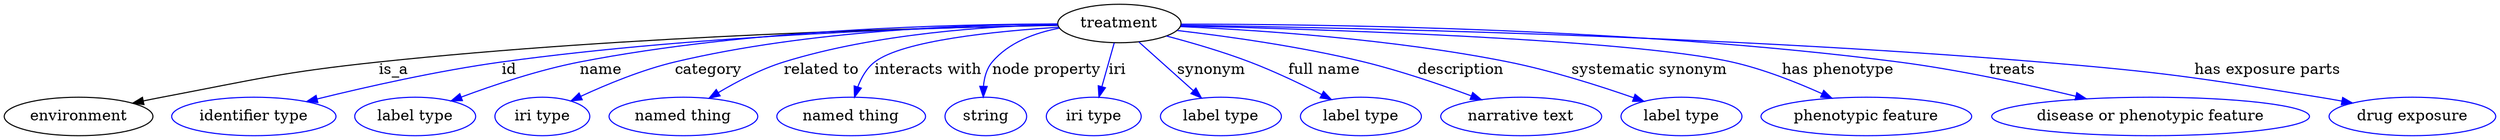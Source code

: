 digraph {
	graph [bb="0,0,1870.3,122"];
	node [label="\N"];
	treatment	 [height=0.5,
		label=treatment,
		pos="842.8,104",
		width=1.2083];
	environment	 [height=0.5,
		pos="54.803,18",
		width=1.5223];
	treatment -> environment	 [label=is_a,
		lp="305.08,61",
		pos="e,95.628,30.091 799.18,102.86 705.99,100.05 480.65,91.246 293.25,68 215.03,58.296 195.59,53.801 118.8,36 114.45,34.99 109.95,33.874 \
105.44,32.707"];
	id	 [color=blue,
		height=0.5,
		label="identifier type",
		pos="186.8,18",
		width=1.652];
	treatment -> id	 [color=blue,
		label=id,
		lp="391.25,61",
		pos="e,228.87,30.897 799.28,102.93 717.58,100.41 535.87,92.331 384.91,68 334.55,59.882 278.25,45.106 238.58,33.714",
		style=solid];
	name	 [color=blue,
		height=0.5,
		label="label type",
		pos="308.8,18",
		width=1.2425];
	treatment -> name	 [color=blue,
		label=name,
		lp="460.96,61",
		pos="e,338.79,31.548 799.49,101.5 710.95,96.163 511.97,82.904 445.49,68 411.78,60.444 375.09,46.699 348.22,35.53",
		style=solid];
	category	 [color=blue,
		height=0.5,
		label="iri type",
		pos="406.8,18",
		width=0.9834];
	treatment -> category	 [color=blue,
		label=category,
		lp="540.9,61",
		pos="e,430.82,31.638 799.65,100.94 723.61,95.271 568.86,82.383 516.61,68 489.69,60.591 461.04,47.345 439.76,36.347",
		style=solid];
	"related to"	 [color=blue,
		height=0.5,
		label="named thing",
		pos="513.8,18",
		width=1.5019];
	treatment -> "related to"	 [color=blue,
		label="related to",
		lp="624.04,61",
		pos="e,535.98,34.6 800.4,99.808 740.37,93.528 633.84,81.019 597.33,68 578.7,61.357 559.65,50.338 544.45,40.333",
		style=solid];
	"interacts with"	 [color=blue,
		height=0.5,
		label="named thing",
		pos="639.8,18",
		width=1.5019];
	treatment -> "interacts with"	 [color=blue,
		label="interacts with",
		lp="703.71,61",
		pos="e,644.63,36.349 800.44,99.71 754.78,94.352 685.84,83.909 664.99,68 657.66,62.405 652.31,54.089 648.47,45.839",
		style=solid];
	"node property"	 [color=blue,
		height=0.5,
		label=string,
		pos="741.8,18",
		width=0.8403];
	treatment -> "node property"	 [color=blue,
		label="node property",
		lp="790.87,61",
		pos="e,741.3,36.474 802.18,97.08 784.19,91.975 764.29,83.162 751.66,68 746.68,62.018 743.96,54.241 742.53,46.609",
		style=solid];
	iri	 [color=blue,
		height=0.5,
		label="iri type",
		pos="825.8,18",
		width=0.9834];
	treatment -> iri	 [color=blue,
		label=iri,
		lp="842.02,61",
		pos="e,829.35,35.917 839.2,85.762 836.91,74.168 833.89,58.931 831.31,45.843",
		style=solid];
	synonym	 [color=blue,
		height=0.5,
		label="label type",
		pos="923.8,18",
		width=1.2425];
	treatment -> synonym	 [color=blue,
		label=synonym,
		lp="914.47,61",
		pos="e,907.83,34.956 858.81,87.009 870.79,74.288 887.35,56.702 900.76,42.467",
		style=solid];
	"full name"	 [color=blue,
		height=0.5,
		label="label type",
		pos="1030.8,18",
		width=1.2425];
	treatment -> "full name"	 [color=blue,
		label="full name",
		lp="998.43,61",
		pos="e,1006.7,33.432 878.01,93.176 897.7,86.695 922.5,77.821 943.8,68 962.19,59.525 981.8,48.442 997.75,38.866",
		style=solid];
	description	 [color=blue,
		height=0.5,
		label="narrative text",
		pos="1150.8,18",
		width=1.5834];
	treatment -> description	 [color=blue,
		label=description,
		lp="1097.9,61",
		pos="e,1119.1,33.038 884.37,98.364 922.44,92.638 980.11,82.535 1028.8,68 1056.5,59.743 1086.5,47.485 1109.8,37.174",
		style=solid];
	"systematic synonym"	 [color=blue,
		height=0.5,
		label="label type",
		pos="1270.8,18",
		width=1.2425];
	treatment -> "systematic synonym"	 [color=blue,
		label="systematic synonym",
		lp="1236.8,61",
		pos="e,1240.4,31.238 886.09,101.66 943.25,97.882 1046.7,88.662 1132.8,68 1166.7,59.87 1203.7,46.164 1230.9,35.156",
		style=solid];
	"has phenotype"	 [color=blue,
		height=0.5,
		label="phenotypic feature",
		pos="1409.8,18",
		width=2.1155];
	treatment -> "has phenotype"	 [color=blue,
		label="has phenotype",
		lp="1377,61",
		pos="e,1379.9,34.718 886.46,102.44 984.74,98.612 1220.7,87.633 1297.8,68 1323.1,61.544 1350,49.773 1371,39.274",
		style=solid];
	treats	 [color=blue,
		height=0.5,
		label="disease or phenotypic feature",
		pos="1617.8,18",
		width=3.1523];
	treatment -> treats	 [color=blue,
		label=treats,
		lp="1502,61",
		pos="e,1565.7,34.061 886.5,102.33 1002.8,97.735 1317.9,84.124 1420.8,68 1466.6,60.832 1517.2,47.868 1555.7,36.937",
		style=solid];
	"has exposure parts"	 [color=blue,
		height=0.5,
		label="drug exposure",
		pos="1809.8,18",
		width=1.6792];
	treatment -> "has exposure parts"	 [color=blue,
		label="has exposure parts",
		lp="1690.5,61",
		pos="e,1765.2,30.237 886.54,103.07 994.47,100.48 1282.1,91.725 1520.8,68 1618.7,58.271 1643.4,55.387 1739.8,36 1744.8,34.99 1750,33.845 \
1755.2,32.632",
		style=solid];
}
